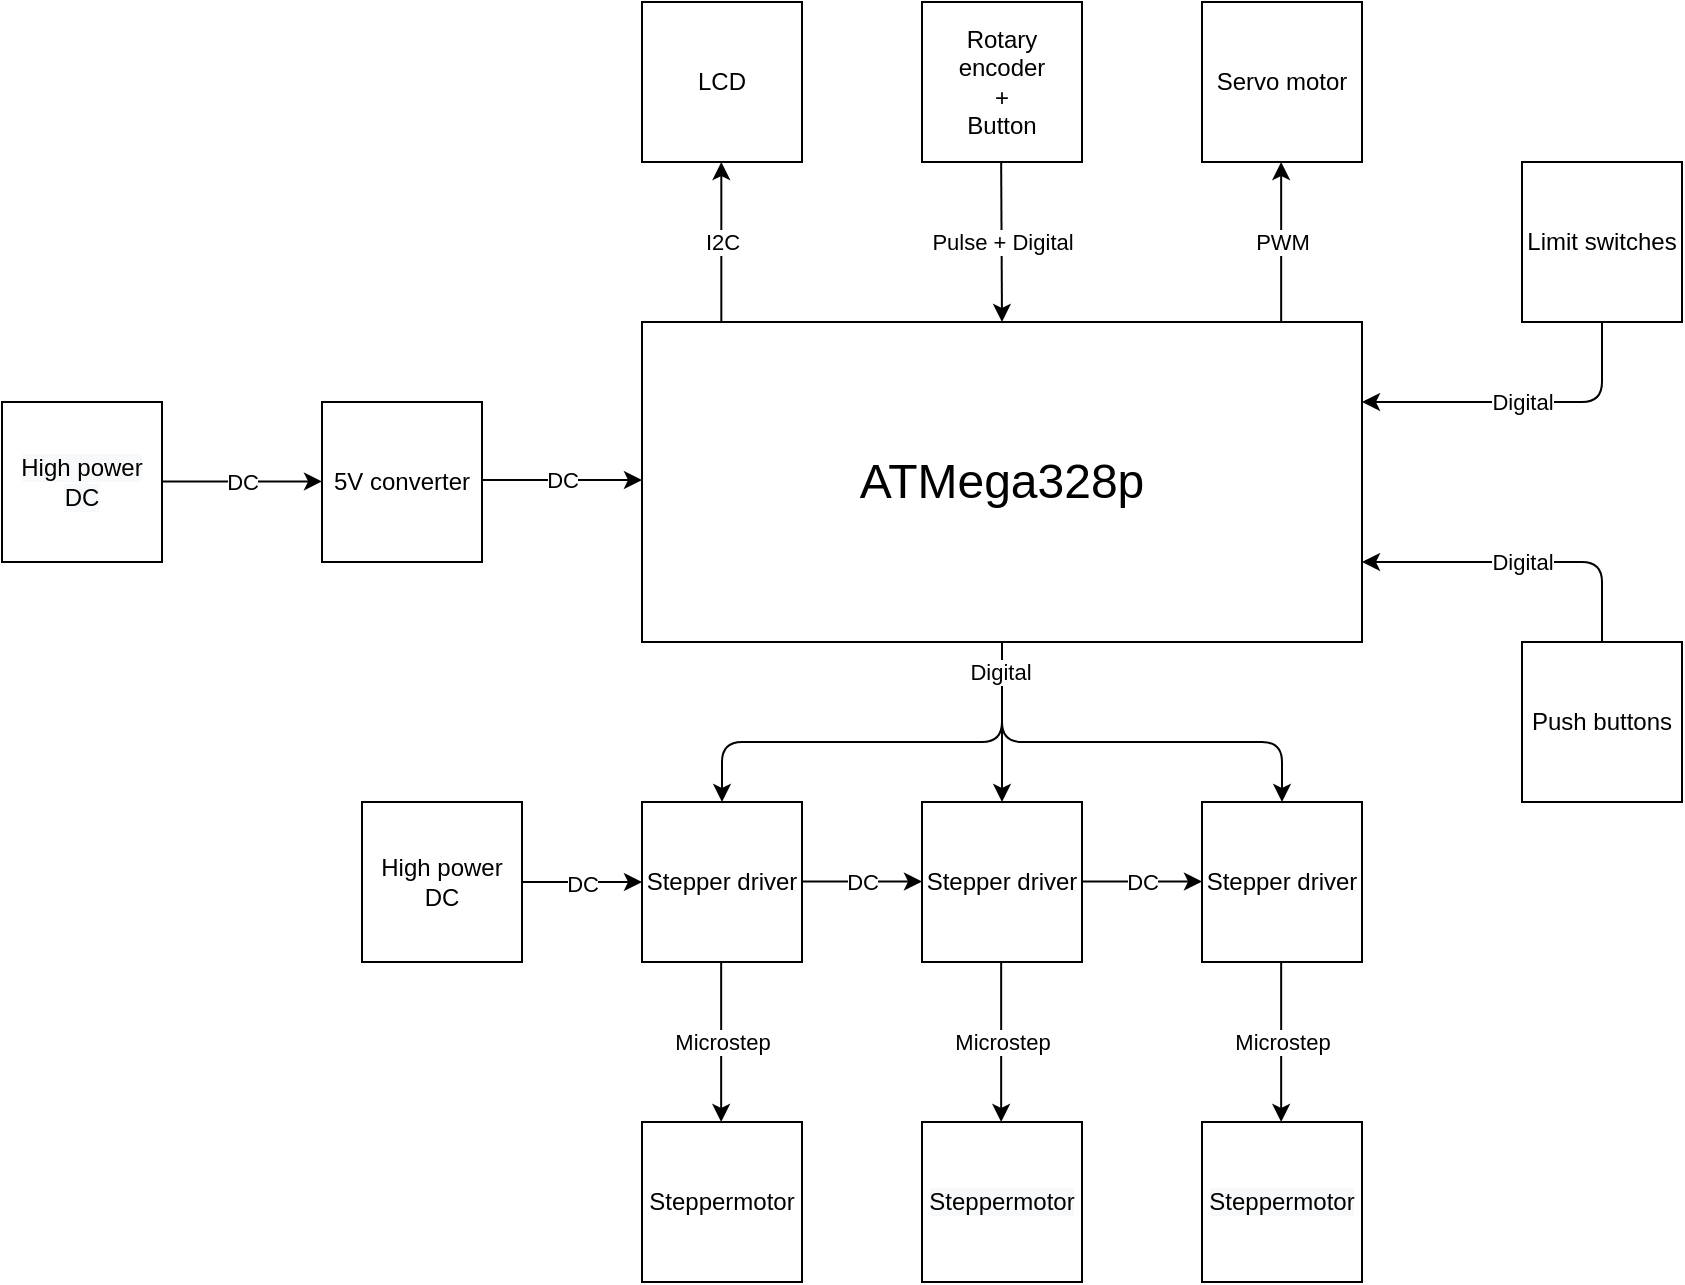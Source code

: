 <mxfile version="14.1.8" type="device"><diagram id="uGrFnSjfqi2vBbAf4Wqg" name="Page-1"><mxGraphModel dx="1086" dy="806" grid="1" gridSize="10" guides="1" tooltips="1" connect="1" arrows="1" fold="1" page="1" pageScale="1" pageWidth="827" pageHeight="1169" math="0" shadow="0"><root><mxCell id="0"/><mxCell id="1" parent="0"/><mxCell id="tAqa6ZquRuHL-WaaLaF_-1" value="ATMega328p" style="rounded=0;whiteSpace=wrap;html=1;fontSize=24;" parent="1" vertex="1"><mxGeometry x="320" y="520" width="360" height="160" as="geometry"/></mxCell><mxCell id="tAqa6ZquRuHL-WaaLaF_-2" value="LCD" style="whiteSpace=wrap;html=1;aspect=fixed;" parent="1" vertex="1"><mxGeometry x="320" y="360" width="80" height="80" as="geometry"/></mxCell><mxCell id="tAqa6ZquRuHL-WaaLaF_-3" value="Rotary encoder&lt;br&gt;+&lt;br&gt;Button" style="whiteSpace=wrap;html=1;aspect=fixed;" parent="1" vertex="1"><mxGeometry x="460" y="360" width="80" height="80" as="geometry"/></mxCell><mxCell id="tAqa6ZquRuHL-WaaLaF_-9" value="Pulse + Digital" style="endArrow=none;startArrow=classic;html=1;entryX=0.25;entryY=1;entryDx=0;entryDy=0;startFill=1;endFill=0;" parent="1" edge="1"><mxGeometry width="50" height="50" relative="1" as="geometry"><mxPoint x="500" y="520" as="sourcePoint"/><mxPoint x="499.58" y="440.0" as="targetPoint"/></mxGeometry></mxCell><mxCell id="tAqa6ZquRuHL-WaaLaF_-18" value="Stepper driver" style="whiteSpace=wrap;html=1;aspect=fixed;" parent="1" vertex="1"><mxGeometry x="460" y="760" width="80" height="80" as="geometry"/></mxCell><mxCell id="tAqa6ZquRuHL-WaaLaF_-22" value="&#10;&#10;&lt;span style=&quot;color: rgb(0, 0, 0); font-family: helvetica; font-size: 12px; font-style: normal; font-weight: 400; letter-spacing: normal; text-align: center; text-indent: 0px; text-transform: none; word-spacing: 0px; background-color: rgb(248, 249, 250); display: inline; float: none;&quot;&gt;Steppermotor&lt;/span&gt;&#10;&#10;" style="whiteSpace=wrap;html=1;aspect=fixed;" parent="1" vertex="1"><mxGeometry x="460" y="920" width="80" height="80" as="geometry"/></mxCell><mxCell id="tAqa6ZquRuHL-WaaLaF_-23" value="Steppermotor" style="whiteSpace=wrap;html=1;aspect=fixed;" parent="1" vertex="1"><mxGeometry x="320" y="920" width="80" height="80" as="geometry"/></mxCell><mxCell id="tAqa6ZquRuHL-WaaLaF_-24" value="&#10;&#10;&lt;span style=&quot;color: rgb(0, 0, 0); font-family: helvetica; font-size: 12px; font-style: normal; font-weight: 400; letter-spacing: normal; text-align: center; text-indent: 0px; text-transform: none; word-spacing: 0px; background-color: rgb(248, 249, 250); display: inline; float: none;&quot;&gt;Steppermotor&lt;/span&gt;&#10;&#10;" style="whiteSpace=wrap;html=1;aspect=fixed;" parent="1" vertex="1"><mxGeometry x="600" y="920" width="80" height="80" as="geometry"/></mxCell><mxCell id="tAqa6ZquRuHL-WaaLaF_-28" value="DC" style="edgeStyle=orthogonalEdgeStyle;rounded=0;orthogonalLoop=1;jettySize=auto;html=1;" parent="1" source="tAqa6ZquRuHL-WaaLaF_-27" edge="1"><mxGeometry relative="1" as="geometry"><mxPoint x="320" y="800" as="targetPoint"/></mxGeometry></mxCell><mxCell id="tAqa6ZquRuHL-WaaLaF_-27" value="High power DC" style="whiteSpace=wrap;html=1;aspect=fixed;" parent="1" vertex="1"><mxGeometry x="180" y="760" width="80" height="80" as="geometry"/></mxCell><mxCell id="tAqa6ZquRuHL-WaaLaF_-36" value="&#10;&#10;&lt;span style=&quot;color: rgb(0, 0, 0); font-family: helvetica; font-size: 12px; font-style: normal; font-weight: 400; letter-spacing: normal; text-align: center; text-indent: 0px; text-transform: none; word-spacing: 0px; background-color: rgb(248, 249, 250); display: inline; float: none;&quot;&gt;High power DC&lt;/span&gt;&#10;&#10;" style="whiteSpace=wrap;html=1;aspect=fixed;" parent="1" vertex="1"><mxGeometry y="560" width="80" height="80" as="geometry"/></mxCell><mxCell id="tAqa6ZquRuHL-WaaLaF_-37" value="5V converter" style="whiteSpace=wrap;html=1;aspect=fixed;" parent="1" vertex="1"><mxGeometry x="160" y="560" width="80" height="80" as="geometry"/></mxCell><mxCell id="tAqa6ZquRuHL-WaaLaF_-41" value="DC" style="endArrow=none;html=1;entryX=0.5;entryY=0;entryDx=0;entryDy=0;startArrow=classic;startFill=1;endFill=0;" parent="1" edge="1"><mxGeometry width="50" height="50" relative="1" as="geometry"><mxPoint x="320" y="599" as="sourcePoint"/><mxPoint x="240" y="599" as="targetPoint"/></mxGeometry></mxCell><mxCell id="tAqa6ZquRuHL-WaaLaF_-42" value="DC" style="endArrow=none;html=1;entryX=0.5;entryY=0;entryDx=0;entryDy=0;startArrow=classic;startFill=1;endFill=0;" parent="1" edge="1"><mxGeometry width="50" height="50" relative="1" as="geometry"><mxPoint x="160" y="599.71" as="sourcePoint"/><mxPoint x="80" y="599.71" as="targetPoint"/></mxGeometry></mxCell><mxCell id="tAqa6ZquRuHL-WaaLaF_-43" value="Limit switches" style="whiteSpace=wrap;html=1;aspect=fixed;" parent="1" vertex="1"><mxGeometry x="760" y="440" width="80" height="80" as="geometry"/></mxCell><mxCell id="tAqa6ZquRuHL-WaaLaF_-47" value="Digital" style="endArrow=classic;html=1;entryX=1;entryY=0.5;entryDx=0;entryDy=0;exitX=0.5;exitY=1;exitDx=0;exitDy=0;" parent="1" source="tAqa6ZquRuHL-WaaLaF_-43" edge="1"><mxGeometry width="50" height="50" relative="1" as="geometry"><mxPoint x="560" y="660" as="sourcePoint"/><mxPoint x="680" y="560" as="targetPoint"/><Array as="points"><mxPoint x="800" y="560"/></Array></mxGeometry></mxCell><mxCell id="tAqa6ZquRuHL-WaaLaF_-48" value="Servo motor" style="whiteSpace=wrap;html=1;aspect=fixed;" parent="1" vertex="1"><mxGeometry x="600" y="360" width="80" height="80" as="geometry"/></mxCell><mxCell id="tAqa6ZquRuHL-WaaLaF_-50" value="PWM" style="endArrow=none;html=1;startArrow=classic;startFill=1;endFill=0;" parent="1" edge="1"><mxGeometry width="50" height="50" relative="1" as="geometry"><mxPoint x="639.58" y="440" as="sourcePoint"/><mxPoint x="639.58" y="520" as="targetPoint"/></mxGeometry></mxCell><mxCell id="tAqa6ZquRuHL-WaaLaF_-51" value="Stepper driver" style="whiteSpace=wrap;html=1;aspect=fixed;" parent="1" vertex="1"><mxGeometry x="320" y="760" width="80" height="80" as="geometry"/></mxCell><mxCell id="tAqa6ZquRuHL-WaaLaF_-53" value="Stepper driver" style="whiteSpace=wrap;html=1;aspect=fixed;" parent="1" vertex="1"><mxGeometry x="600" y="760" width="80" height="80" as="geometry"/></mxCell><mxCell id="tAqa6ZquRuHL-WaaLaF_-55" value="Microstep" style="endArrow=classic;html=1;" parent="1" edge="1"><mxGeometry width="50" height="50" relative="1" as="geometry"><mxPoint x="359.58" y="840" as="sourcePoint"/><mxPoint x="359.58" y="920" as="targetPoint"/></mxGeometry></mxCell><mxCell id="tAqa6ZquRuHL-WaaLaF_-56" value="Microstep" style="endArrow=classic;html=1;" parent="1" edge="1"><mxGeometry width="50" height="50" relative="1" as="geometry"><mxPoint x="499.58" y="840" as="sourcePoint"/><mxPoint x="499.58" y="920" as="targetPoint"/></mxGeometry></mxCell><mxCell id="tAqa6ZquRuHL-WaaLaF_-57" value="Microstep" style="endArrow=classic;html=1;" parent="1" edge="1"><mxGeometry width="50" height="50" relative="1" as="geometry"><mxPoint x="639.58" y="840" as="sourcePoint"/><mxPoint x="639.58" y="920" as="targetPoint"/></mxGeometry></mxCell><mxCell id="tAqa6ZquRuHL-WaaLaF_-58" value="DC" style="edgeStyle=orthogonalEdgeStyle;rounded=0;orthogonalLoop=1;jettySize=auto;html=1;" parent="1" edge="1"><mxGeometry relative="1" as="geometry"><mxPoint x="400" y="799.76" as="sourcePoint"/><mxPoint x="460" y="799.76" as="targetPoint"/></mxGeometry></mxCell><mxCell id="tAqa6ZquRuHL-WaaLaF_-59" value="DC" style="edgeStyle=orthogonalEdgeStyle;rounded=0;orthogonalLoop=1;jettySize=auto;html=1;" parent="1" edge="1"><mxGeometry relative="1" as="geometry"><mxPoint x="540" y="799.76" as="sourcePoint"/><mxPoint x="600" y="799.76" as="targetPoint"/></mxGeometry></mxCell><mxCell id="tAqa6ZquRuHL-WaaLaF_-62" value="" style="endArrow=classic;html=1;fontSize=24;entryX=0.5;entryY=0;entryDx=0;entryDy=0;" parent="1" target="tAqa6ZquRuHL-WaaLaF_-51" edge="1"><mxGeometry width="50" height="50" relative="1" as="geometry"><mxPoint x="500" y="680" as="sourcePoint"/><mxPoint x="490" y="730" as="targetPoint"/><Array as="points"><mxPoint x="500" y="730"/><mxPoint x="360" y="730"/></Array></mxGeometry></mxCell><mxCell id="tAqa6ZquRuHL-WaaLaF_-63" value="" style="endArrow=classic;html=1;fontSize=24;entryX=0.5;entryY=0;entryDx=0;entryDy=0;" parent="1" target="tAqa6ZquRuHL-WaaLaF_-53" edge="1"><mxGeometry width="50" height="50" relative="1" as="geometry"><mxPoint x="500" y="680" as="sourcePoint"/><mxPoint x="490" y="730" as="targetPoint"/><Array as="points"><mxPoint x="500" y="730"/><mxPoint x="640" y="730"/></Array></mxGeometry></mxCell><mxCell id="tAqa6ZquRuHL-WaaLaF_-64" value="" style="endArrow=classic;html=1;fontSize=24;entryX=0.5;entryY=0;entryDx=0;entryDy=0;" parent="1" target="tAqa6ZquRuHL-WaaLaF_-18" edge="1"><mxGeometry width="50" height="50" relative="1" as="geometry"><mxPoint x="500" y="680" as="sourcePoint"/><mxPoint x="490" y="730" as="targetPoint"/></mxGeometry></mxCell><mxCell id="7sotXRBvClhR2cxx4ABk-4" value="Digital" style="edgeLabel;html=1;align=center;verticalAlign=middle;resizable=0;points=[];" parent="tAqa6ZquRuHL-WaaLaF_-64" vertex="1" connectable="0"><mxGeometry x="-0.625" y="-1" relative="1" as="geometry"><mxPoint as="offset"/></mxGeometry></mxCell><mxCell id="7sotXRBvClhR2cxx4ABk-3" value="I2C" style="endArrow=classic;html=1;startArrow=none;startFill=0;endFill=1;" parent="1" edge="1"><mxGeometry width="50" height="50" relative="1" as="geometry"><mxPoint x="359.66" y="520" as="sourcePoint"/><mxPoint x="359.66" y="440" as="targetPoint"/></mxGeometry></mxCell><mxCell id="LFVIS-RxqZkzB5UDlOg9-1" value="Push buttons" style="whiteSpace=wrap;html=1;aspect=fixed;" vertex="1" parent="1"><mxGeometry x="760" y="680" width="80" height="80" as="geometry"/></mxCell><mxCell id="LFVIS-RxqZkzB5UDlOg9-2" value="Digital" style="endArrow=classic;html=1;entryX=1;entryY=0.75;entryDx=0;entryDy=0;exitX=0.5;exitY=0;exitDx=0;exitDy=0;" edge="1" parent="1" source="LFVIS-RxqZkzB5UDlOg9-1" target="tAqa6ZquRuHL-WaaLaF_-1"><mxGeometry width="50" height="50" relative="1" as="geometry"><mxPoint x="530" y="510" as="sourcePoint"/><mxPoint x="580" y="460" as="targetPoint"/><Array as="points"><mxPoint x="800" y="640"/></Array></mxGeometry></mxCell></root></mxGraphModel></diagram></mxfile>